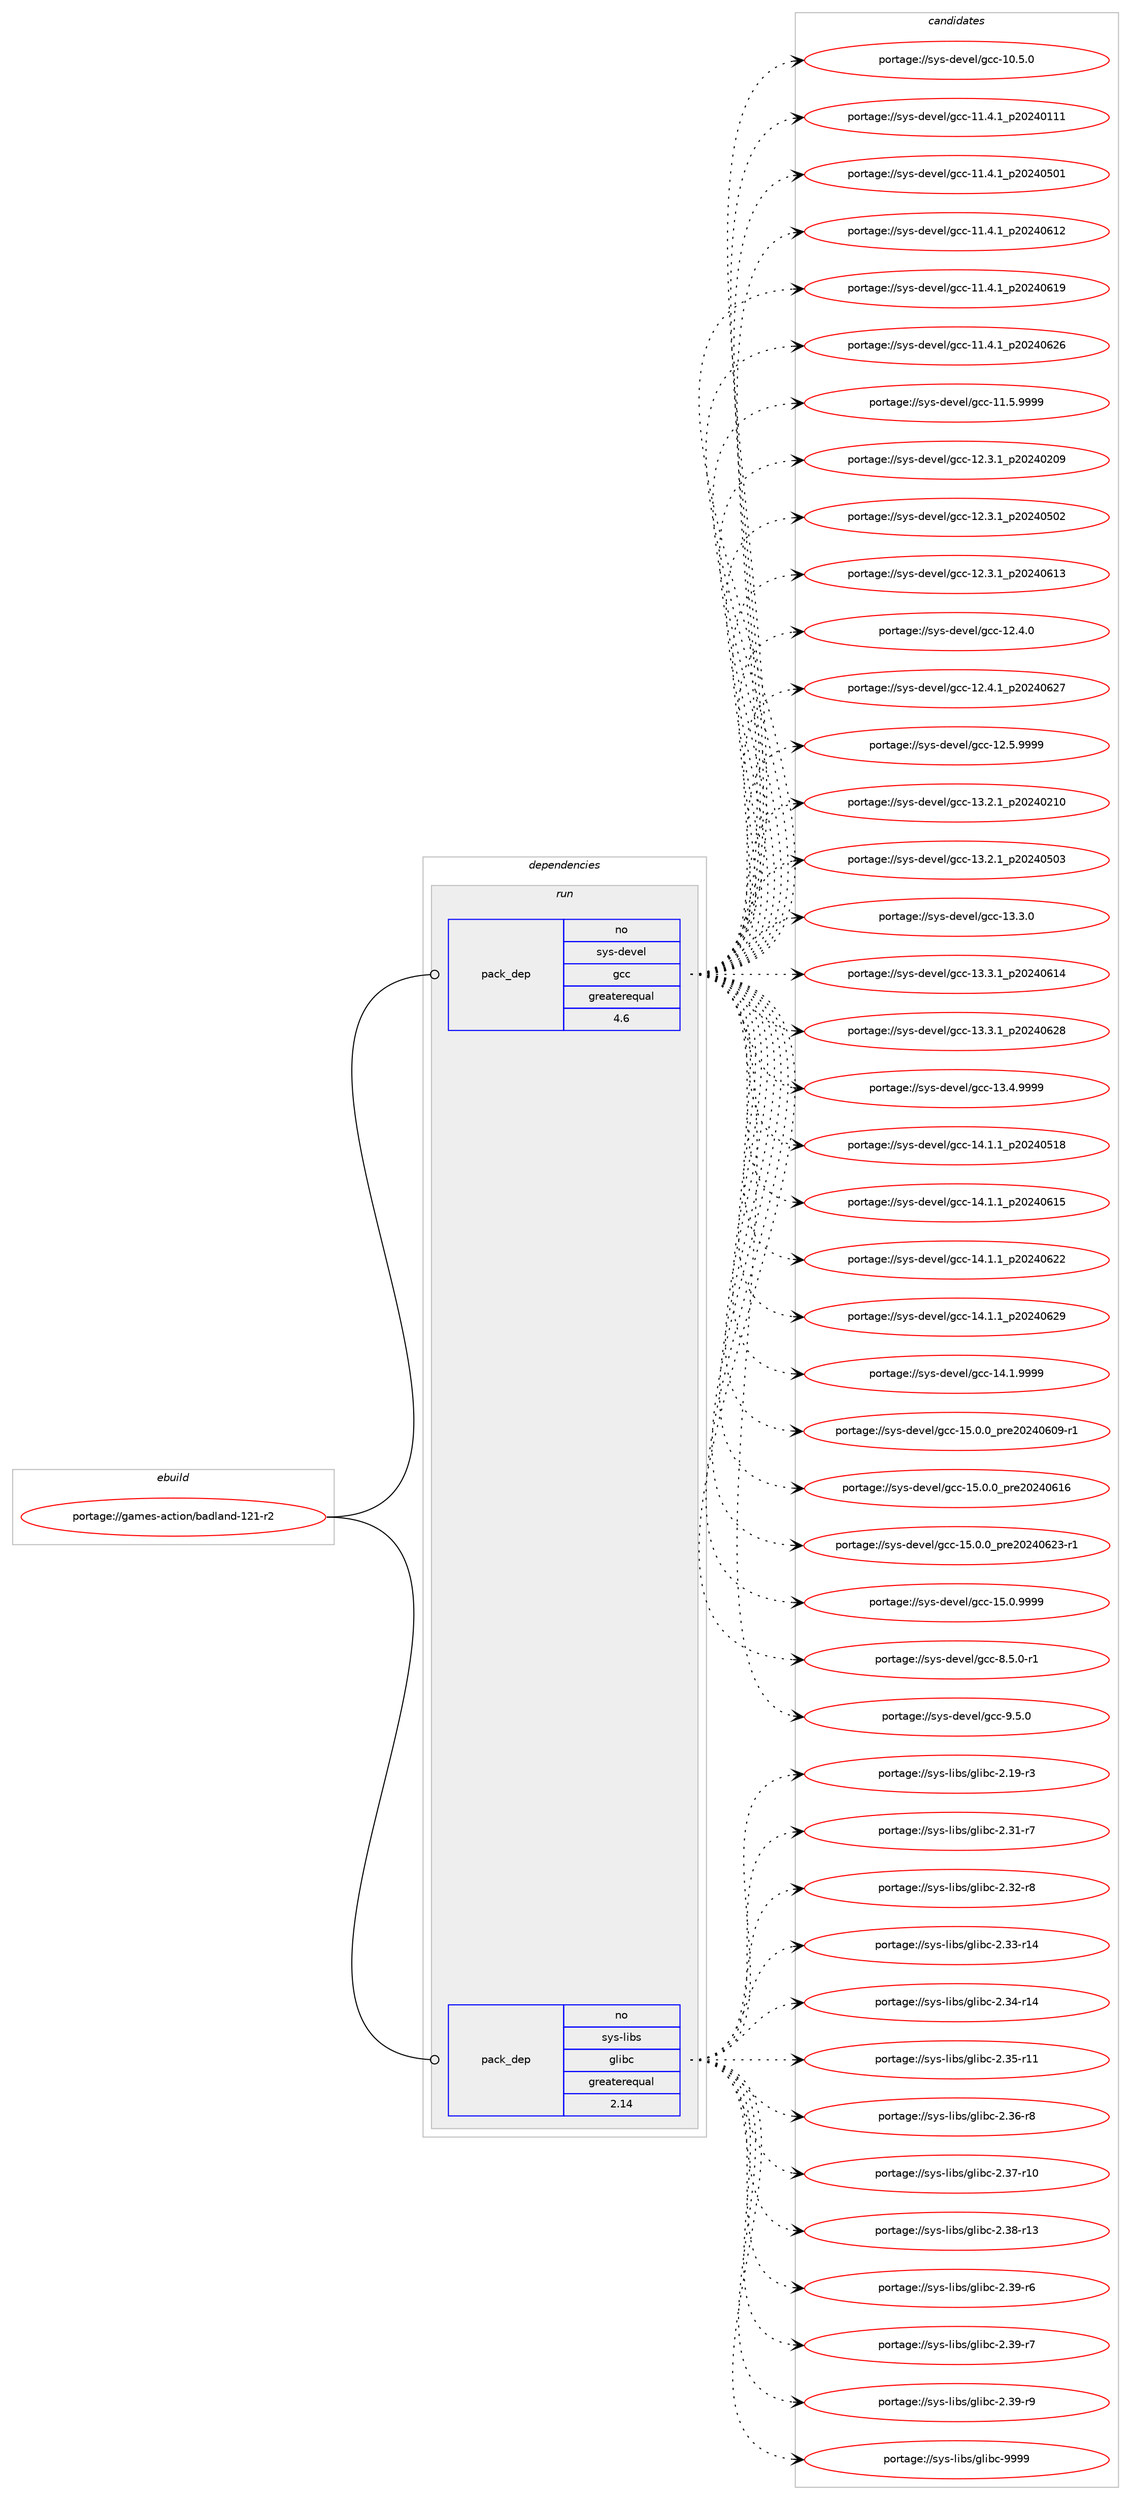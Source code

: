 digraph prolog {

# *************
# Graph options
# *************

newrank=true;
concentrate=true;
compound=true;
graph [rankdir=LR,fontname=Helvetica,fontsize=10,ranksep=1.5];#, ranksep=2.5, nodesep=0.2];
edge  [arrowhead=vee];
node  [fontname=Helvetica,fontsize=10];

# **********
# The ebuild
# **********

subgraph cluster_leftcol {
color=gray;
rank=same;
label=<<i>ebuild</i>>;
id [label="portage://games-action/badland-121-r2", color=red, width=4, href="../games-action/badland-121-r2.svg"];
}

# ****************
# The dependencies
# ****************

subgraph cluster_midcol {
color=gray;
label=<<i>dependencies</i>>;
subgraph cluster_compile {
fillcolor="#eeeeee";
style=filled;
label=<<i>compile</i>>;
}
subgraph cluster_compileandrun {
fillcolor="#eeeeee";
style=filled;
label=<<i>compile and run</i>>;
}
subgraph cluster_run {
fillcolor="#eeeeee";
style=filled;
label=<<i>run</i>>;
# *** BEGIN UNKNOWN DEPENDENCY TYPE (TODO) ***
# id -> package_dependency(portage://games-action/badland-121-r2,run,no,dev-db,sqlite,none,[,,],[slot(3)],[use(enable(abi_x86_32),none)])
# *** END UNKNOWN DEPENDENCY TYPE (TODO) ***

# *** BEGIN UNKNOWN DEPENDENCY TYPE (TODO) ***
# id -> package_dependency(portage://games-action/badland-121-r2,run,no,media-libs,fontconfig,none,[,,],[slot(1.0)],[use(enable(abi_x86_32),none)])
# *** END UNKNOWN DEPENDENCY TYPE (TODO) ***

# *** BEGIN UNKNOWN DEPENDENCY TYPE (TODO) ***
# id -> package_dependency(portage://games-action/badland-121-r2,run,no,media-libs,freetype,none,[,,],[slot(2)],[use(enable(abi_x86_32),none)])
# *** END UNKNOWN DEPENDENCY TYPE (TODO) ***

# *** BEGIN UNKNOWN DEPENDENCY TYPE (TODO) ***
# id -> package_dependency(portage://games-action/badland-121-r2,run,no,media-libs,libpng-compat,none,[,,],[slot(1.2)],[use(enable(abi_x86_32),none)])
# *** END UNKNOWN DEPENDENCY TYPE (TODO) ***

# *** BEGIN UNKNOWN DEPENDENCY TYPE (TODO) ***
# id -> package_dependency(portage://games-action/badland-121-r2,run,no,media-libs,libsdl2,none,[,,],[],[use(enable(abi_x86_32),none),use(enable(joystick),none),use(enable(opengl),none),use(enable(sound),none),use(enable(threads),positive),use(enable(video),none)])
# *** END UNKNOWN DEPENDENCY TYPE (TODO) ***

# *** BEGIN UNKNOWN DEPENDENCY TYPE (TODO) ***
# id -> package_dependency(portage://games-action/badland-121-r2,run,no,net-misc,curl,none,[,,],[],[use(enable(abi_x86_32),none)])
# *** END UNKNOWN DEPENDENCY TYPE (TODO) ***

subgraph pack51072 {
dependency113804 [label=<<TABLE BORDER="0" CELLBORDER="1" CELLSPACING="0" CELLPADDING="4" WIDTH="220"><TR><TD ROWSPAN="6" CELLPADDING="30">pack_dep</TD></TR><TR><TD WIDTH="110">no</TD></TR><TR><TD>sys-devel</TD></TR><TR><TD>gcc</TD></TR><TR><TD>greaterequal</TD></TR><TR><TD>4.6</TD></TR></TABLE>>, shape=none, color=blue];
}
id:e -> dependency113804:w [weight=20,style="solid",arrowhead="odot"];
subgraph pack51073 {
dependency113805 [label=<<TABLE BORDER="0" CELLBORDER="1" CELLSPACING="0" CELLPADDING="4" WIDTH="220"><TR><TD ROWSPAN="6" CELLPADDING="30">pack_dep</TD></TR><TR><TD WIDTH="110">no</TD></TR><TR><TD>sys-libs</TD></TR><TR><TD>glibc</TD></TR><TR><TD>greaterequal</TD></TR><TR><TD>2.14</TD></TR></TABLE>>, shape=none, color=blue];
}
id:e -> dependency113805:w [weight=20,style="solid",arrowhead="odot"];
# *** BEGIN UNKNOWN DEPENDENCY TYPE (TODO) ***
# id -> package_dependency(portage://games-action/badland-121-r2,run,no,virtual,opengl,none,[,,],[],[use(enable(abi_x86_32),none)])
# *** END UNKNOWN DEPENDENCY TYPE (TODO) ***

# *** BEGIN UNKNOWN DEPENDENCY TYPE (TODO) ***
# id -> package_dependency(portage://games-action/badland-121-r2,run,no,x11-libs,libX11,none,[,,],[],[use(enable(abi_x86_32),none)])
# *** END UNKNOWN DEPENDENCY TYPE (TODO) ***

}
}

# **************
# The candidates
# **************

subgraph cluster_choices {
rank=same;
color=gray;
label=<<i>candidates</i>>;

subgraph choice51072 {
color=black;
nodesep=1;
choice1151211154510010111810110847103999945494846534648 [label="portage://sys-devel/gcc-10.5.0", color=red, width=4,href="../sys-devel/gcc-10.5.0.svg"];
choice1151211154510010111810110847103999945494946524649951125048505248494949 [label="portage://sys-devel/gcc-11.4.1_p20240111", color=red, width=4,href="../sys-devel/gcc-11.4.1_p20240111.svg"];
choice1151211154510010111810110847103999945494946524649951125048505248534849 [label="portage://sys-devel/gcc-11.4.1_p20240501", color=red, width=4,href="../sys-devel/gcc-11.4.1_p20240501.svg"];
choice1151211154510010111810110847103999945494946524649951125048505248544950 [label="portage://sys-devel/gcc-11.4.1_p20240612", color=red, width=4,href="../sys-devel/gcc-11.4.1_p20240612.svg"];
choice1151211154510010111810110847103999945494946524649951125048505248544957 [label="portage://sys-devel/gcc-11.4.1_p20240619", color=red, width=4,href="../sys-devel/gcc-11.4.1_p20240619.svg"];
choice1151211154510010111810110847103999945494946524649951125048505248545054 [label="portage://sys-devel/gcc-11.4.1_p20240626", color=red, width=4,href="../sys-devel/gcc-11.4.1_p20240626.svg"];
choice1151211154510010111810110847103999945494946534657575757 [label="portage://sys-devel/gcc-11.5.9999", color=red, width=4,href="../sys-devel/gcc-11.5.9999.svg"];
choice1151211154510010111810110847103999945495046514649951125048505248504857 [label="portage://sys-devel/gcc-12.3.1_p20240209", color=red, width=4,href="../sys-devel/gcc-12.3.1_p20240209.svg"];
choice1151211154510010111810110847103999945495046514649951125048505248534850 [label="portage://sys-devel/gcc-12.3.1_p20240502", color=red, width=4,href="../sys-devel/gcc-12.3.1_p20240502.svg"];
choice1151211154510010111810110847103999945495046514649951125048505248544951 [label="portage://sys-devel/gcc-12.3.1_p20240613", color=red, width=4,href="../sys-devel/gcc-12.3.1_p20240613.svg"];
choice1151211154510010111810110847103999945495046524648 [label="portage://sys-devel/gcc-12.4.0", color=red, width=4,href="../sys-devel/gcc-12.4.0.svg"];
choice1151211154510010111810110847103999945495046524649951125048505248545055 [label="portage://sys-devel/gcc-12.4.1_p20240627", color=red, width=4,href="../sys-devel/gcc-12.4.1_p20240627.svg"];
choice1151211154510010111810110847103999945495046534657575757 [label="portage://sys-devel/gcc-12.5.9999", color=red, width=4,href="../sys-devel/gcc-12.5.9999.svg"];
choice1151211154510010111810110847103999945495146504649951125048505248504948 [label="portage://sys-devel/gcc-13.2.1_p20240210", color=red, width=4,href="../sys-devel/gcc-13.2.1_p20240210.svg"];
choice1151211154510010111810110847103999945495146504649951125048505248534851 [label="portage://sys-devel/gcc-13.2.1_p20240503", color=red, width=4,href="../sys-devel/gcc-13.2.1_p20240503.svg"];
choice1151211154510010111810110847103999945495146514648 [label="portage://sys-devel/gcc-13.3.0", color=red, width=4,href="../sys-devel/gcc-13.3.0.svg"];
choice1151211154510010111810110847103999945495146514649951125048505248544952 [label="portage://sys-devel/gcc-13.3.1_p20240614", color=red, width=4,href="../sys-devel/gcc-13.3.1_p20240614.svg"];
choice1151211154510010111810110847103999945495146514649951125048505248545056 [label="portage://sys-devel/gcc-13.3.1_p20240628", color=red, width=4,href="../sys-devel/gcc-13.3.1_p20240628.svg"];
choice1151211154510010111810110847103999945495146524657575757 [label="portage://sys-devel/gcc-13.4.9999", color=red, width=4,href="../sys-devel/gcc-13.4.9999.svg"];
choice1151211154510010111810110847103999945495246494649951125048505248534956 [label="portage://sys-devel/gcc-14.1.1_p20240518", color=red, width=4,href="../sys-devel/gcc-14.1.1_p20240518.svg"];
choice1151211154510010111810110847103999945495246494649951125048505248544953 [label="portage://sys-devel/gcc-14.1.1_p20240615", color=red, width=4,href="../sys-devel/gcc-14.1.1_p20240615.svg"];
choice1151211154510010111810110847103999945495246494649951125048505248545050 [label="portage://sys-devel/gcc-14.1.1_p20240622", color=red, width=4,href="../sys-devel/gcc-14.1.1_p20240622.svg"];
choice1151211154510010111810110847103999945495246494649951125048505248545057 [label="portage://sys-devel/gcc-14.1.1_p20240629", color=red, width=4,href="../sys-devel/gcc-14.1.1_p20240629.svg"];
choice1151211154510010111810110847103999945495246494657575757 [label="portage://sys-devel/gcc-14.1.9999", color=red, width=4,href="../sys-devel/gcc-14.1.9999.svg"];
choice11512111545100101118101108471039999454953464846489511211410150485052485448574511449 [label="portage://sys-devel/gcc-15.0.0_pre20240609-r1", color=red, width=4,href="../sys-devel/gcc-15.0.0_pre20240609-r1.svg"];
choice1151211154510010111810110847103999945495346484648951121141015048505248544954 [label="portage://sys-devel/gcc-15.0.0_pre20240616", color=red, width=4,href="../sys-devel/gcc-15.0.0_pre20240616.svg"];
choice11512111545100101118101108471039999454953464846489511211410150485052485450514511449 [label="portage://sys-devel/gcc-15.0.0_pre20240623-r1", color=red, width=4,href="../sys-devel/gcc-15.0.0_pre20240623-r1.svg"];
choice1151211154510010111810110847103999945495346484657575757 [label="portage://sys-devel/gcc-15.0.9999", color=red, width=4,href="../sys-devel/gcc-15.0.9999.svg"];
choice115121115451001011181011084710399994556465346484511449 [label="portage://sys-devel/gcc-8.5.0-r1", color=red, width=4,href="../sys-devel/gcc-8.5.0-r1.svg"];
choice11512111545100101118101108471039999455746534648 [label="portage://sys-devel/gcc-9.5.0", color=red, width=4,href="../sys-devel/gcc-9.5.0.svg"];
dependency113804:e -> choice1151211154510010111810110847103999945494846534648:w [style=dotted,weight="100"];
dependency113804:e -> choice1151211154510010111810110847103999945494946524649951125048505248494949:w [style=dotted,weight="100"];
dependency113804:e -> choice1151211154510010111810110847103999945494946524649951125048505248534849:w [style=dotted,weight="100"];
dependency113804:e -> choice1151211154510010111810110847103999945494946524649951125048505248544950:w [style=dotted,weight="100"];
dependency113804:e -> choice1151211154510010111810110847103999945494946524649951125048505248544957:w [style=dotted,weight="100"];
dependency113804:e -> choice1151211154510010111810110847103999945494946524649951125048505248545054:w [style=dotted,weight="100"];
dependency113804:e -> choice1151211154510010111810110847103999945494946534657575757:w [style=dotted,weight="100"];
dependency113804:e -> choice1151211154510010111810110847103999945495046514649951125048505248504857:w [style=dotted,weight="100"];
dependency113804:e -> choice1151211154510010111810110847103999945495046514649951125048505248534850:w [style=dotted,weight="100"];
dependency113804:e -> choice1151211154510010111810110847103999945495046514649951125048505248544951:w [style=dotted,weight="100"];
dependency113804:e -> choice1151211154510010111810110847103999945495046524648:w [style=dotted,weight="100"];
dependency113804:e -> choice1151211154510010111810110847103999945495046524649951125048505248545055:w [style=dotted,weight="100"];
dependency113804:e -> choice1151211154510010111810110847103999945495046534657575757:w [style=dotted,weight="100"];
dependency113804:e -> choice1151211154510010111810110847103999945495146504649951125048505248504948:w [style=dotted,weight="100"];
dependency113804:e -> choice1151211154510010111810110847103999945495146504649951125048505248534851:w [style=dotted,weight="100"];
dependency113804:e -> choice1151211154510010111810110847103999945495146514648:w [style=dotted,weight="100"];
dependency113804:e -> choice1151211154510010111810110847103999945495146514649951125048505248544952:w [style=dotted,weight="100"];
dependency113804:e -> choice1151211154510010111810110847103999945495146514649951125048505248545056:w [style=dotted,weight="100"];
dependency113804:e -> choice1151211154510010111810110847103999945495146524657575757:w [style=dotted,weight="100"];
dependency113804:e -> choice1151211154510010111810110847103999945495246494649951125048505248534956:w [style=dotted,weight="100"];
dependency113804:e -> choice1151211154510010111810110847103999945495246494649951125048505248544953:w [style=dotted,weight="100"];
dependency113804:e -> choice1151211154510010111810110847103999945495246494649951125048505248545050:w [style=dotted,weight="100"];
dependency113804:e -> choice1151211154510010111810110847103999945495246494649951125048505248545057:w [style=dotted,weight="100"];
dependency113804:e -> choice1151211154510010111810110847103999945495246494657575757:w [style=dotted,weight="100"];
dependency113804:e -> choice11512111545100101118101108471039999454953464846489511211410150485052485448574511449:w [style=dotted,weight="100"];
dependency113804:e -> choice1151211154510010111810110847103999945495346484648951121141015048505248544954:w [style=dotted,weight="100"];
dependency113804:e -> choice11512111545100101118101108471039999454953464846489511211410150485052485450514511449:w [style=dotted,weight="100"];
dependency113804:e -> choice1151211154510010111810110847103999945495346484657575757:w [style=dotted,weight="100"];
dependency113804:e -> choice115121115451001011181011084710399994556465346484511449:w [style=dotted,weight="100"];
dependency113804:e -> choice11512111545100101118101108471039999455746534648:w [style=dotted,weight="100"];
}
subgraph choice51073 {
color=black;
nodesep=1;
choice115121115451081059811547103108105989945504649574511451 [label="portage://sys-libs/glibc-2.19-r3", color=red, width=4,href="../sys-libs/glibc-2.19-r3.svg"];
choice115121115451081059811547103108105989945504651494511455 [label="portage://sys-libs/glibc-2.31-r7", color=red, width=4,href="../sys-libs/glibc-2.31-r7.svg"];
choice115121115451081059811547103108105989945504651504511456 [label="portage://sys-libs/glibc-2.32-r8", color=red, width=4,href="../sys-libs/glibc-2.32-r8.svg"];
choice11512111545108105981154710310810598994550465151451144952 [label="portage://sys-libs/glibc-2.33-r14", color=red, width=4,href="../sys-libs/glibc-2.33-r14.svg"];
choice11512111545108105981154710310810598994550465152451144952 [label="portage://sys-libs/glibc-2.34-r14", color=red, width=4,href="../sys-libs/glibc-2.34-r14.svg"];
choice11512111545108105981154710310810598994550465153451144949 [label="portage://sys-libs/glibc-2.35-r11", color=red, width=4,href="../sys-libs/glibc-2.35-r11.svg"];
choice115121115451081059811547103108105989945504651544511456 [label="portage://sys-libs/glibc-2.36-r8", color=red, width=4,href="../sys-libs/glibc-2.36-r8.svg"];
choice11512111545108105981154710310810598994550465155451144948 [label="portage://sys-libs/glibc-2.37-r10", color=red, width=4,href="../sys-libs/glibc-2.37-r10.svg"];
choice11512111545108105981154710310810598994550465156451144951 [label="portage://sys-libs/glibc-2.38-r13", color=red, width=4,href="../sys-libs/glibc-2.38-r13.svg"];
choice115121115451081059811547103108105989945504651574511454 [label="portage://sys-libs/glibc-2.39-r6", color=red, width=4,href="../sys-libs/glibc-2.39-r6.svg"];
choice115121115451081059811547103108105989945504651574511455 [label="portage://sys-libs/glibc-2.39-r7", color=red, width=4,href="../sys-libs/glibc-2.39-r7.svg"];
choice115121115451081059811547103108105989945504651574511457 [label="portage://sys-libs/glibc-2.39-r9", color=red, width=4,href="../sys-libs/glibc-2.39-r9.svg"];
choice11512111545108105981154710310810598994557575757 [label="portage://sys-libs/glibc-9999", color=red, width=4,href="../sys-libs/glibc-9999.svg"];
dependency113805:e -> choice115121115451081059811547103108105989945504649574511451:w [style=dotted,weight="100"];
dependency113805:e -> choice115121115451081059811547103108105989945504651494511455:w [style=dotted,weight="100"];
dependency113805:e -> choice115121115451081059811547103108105989945504651504511456:w [style=dotted,weight="100"];
dependency113805:e -> choice11512111545108105981154710310810598994550465151451144952:w [style=dotted,weight="100"];
dependency113805:e -> choice11512111545108105981154710310810598994550465152451144952:w [style=dotted,weight="100"];
dependency113805:e -> choice11512111545108105981154710310810598994550465153451144949:w [style=dotted,weight="100"];
dependency113805:e -> choice115121115451081059811547103108105989945504651544511456:w [style=dotted,weight="100"];
dependency113805:e -> choice11512111545108105981154710310810598994550465155451144948:w [style=dotted,weight="100"];
dependency113805:e -> choice11512111545108105981154710310810598994550465156451144951:w [style=dotted,weight="100"];
dependency113805:e -> choice115121115451081059811547103108105989945504651574511454:w [style=dotted,weight="100"];
dependency113805:e -> choice115121115451081059811547103108105989945504651574511455:w [style=dotted,weight="100"];
dependency113805:e -> choice115121115451081059811547103108105989945504651574511457:w [style=dotted,weight="100"];
dependency113805:e -> choice11512111545108105981154710310810598994557575757:w [style=dotted,weight="100"];
}
}

}
